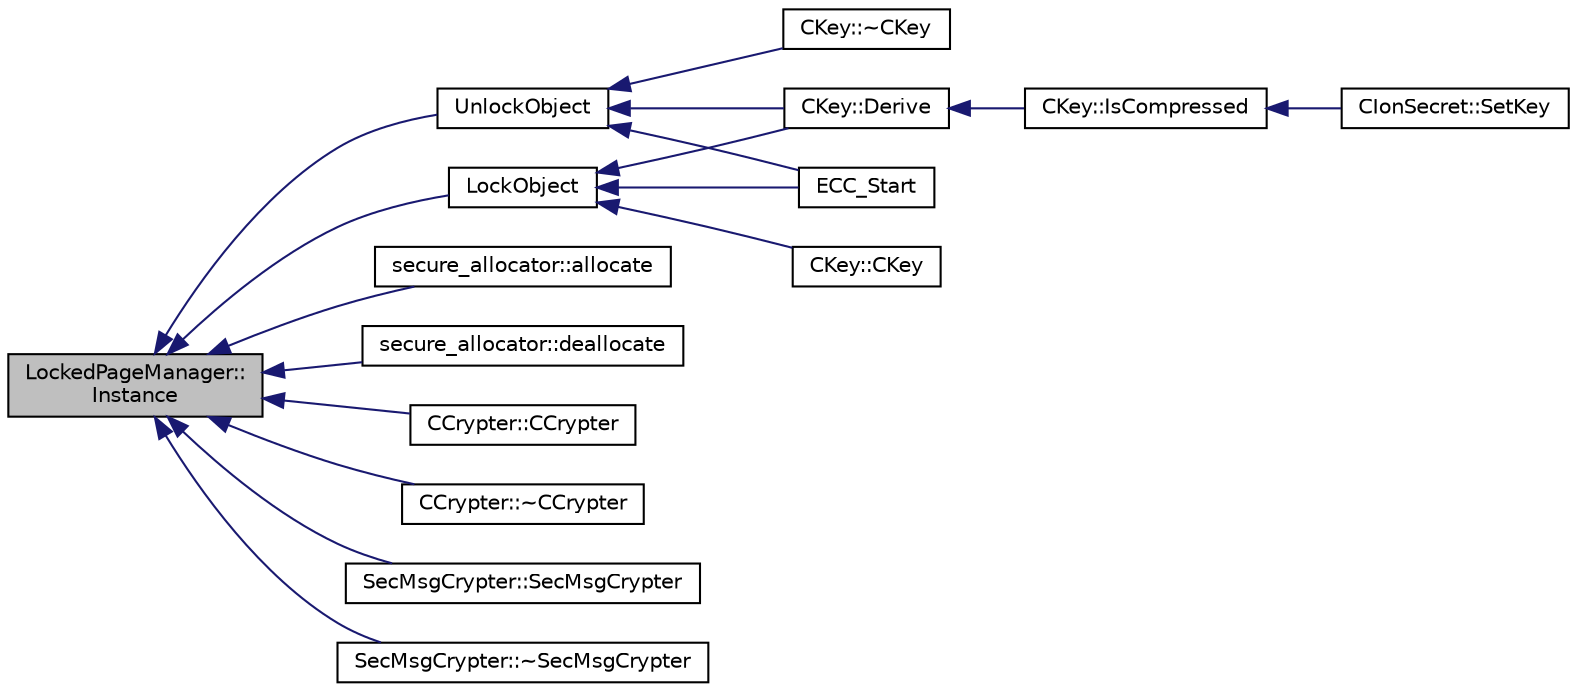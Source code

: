 digraph "LockedPageManager::Instance"
{
  edge [fontname="Helvetica",fontsize="10",labelfontname="Helvetica",labelfontsize="10"];
  node [fontname="Helvetica",fontsize="10",shape=record];
  rankdir="LR";
  Node21 [label="LockedPageManager::\lInstance",height=0.2,width=0.4,color="black", fillcolor="grey75", style="filled", fontcolor="black"];
  Node21 -> Node22 [dir="back",color="midnightblue",fontsize="10",style="solid",fontname="Helvetica"];
  Node22 [label="LockObject",height=0.2,width=0.4,color="black", fillcolor="white", style="filled",URL="$da/dfb/allocators_8h.html#ab73cc3988a03bed966c0c2bb191a8d2a"];
  Node22 -> Node23 [dir="back",color="midnightblue",fontsize="10",style="solid",fontname="Helvetica"];
  Node23 [label="CKey::Derive",height=0.2,width=0.4,color="black", fillcolor="white", style="filled",URL="$d2/d63/class_c_key.html#a5166e6f49c17c3ad47ac0fa89305307b"];
  Node23 -> Node24 [dir="back",color="midnightblue",fontsize="10",style="solid",fontname="Helvetica"];
  Node24 [label="CKey::IsCompressed",height=0.2,width=0.4,color="black", fillcolor="white", style="filled",URL="$d2/d63/class_c_key.html#a96b017433a65335775cf3807d73f85ce"];
  Node24 -> Node25 [dir="back",color="midnightblue",fontsize="10",style="solid",fontname="Helvetica"];
  Node25 [label="CIonSecret::SetKey",height=0.2,width=0.4,color="black", fillcolor="white", style="filled",URL="$d3/d88/class_c_ion_secret.html#af28cc32f79cc793418e810e8ae12e25e"];
  Node22 -> Node26 [dir="back",color="midnightblue",fontsize="10",style="solid",fontname="Helvetica"];
  Node26 [label="ECC_Start",height=0.2,width=0.4,color="black", fillcolor="white", style="filled",URL="$de/de5/key_8h.html#a5ee69136607b1012d64a045ee44ccae2",tooltip="Initialize the elliptic curve support. "];
  Node22 -> Node27 [dir="back",color="midnightblue",fontsize="10",style="solid",fontname="Helvetica"];
  Node27 [label="CKey::CKey",height=0.2,width=0.4,color="black", fillcolor="white", style="filled",URL="$d2/d63/class_c_key.html#a8f4ca910c7b7e729a3f2a5c59d060d3d"];
  Node21 -> Node28 [dir="back",color="midnightblue",fontsize="10",style="solid",fontname="Helvetica"];
  Node28 [label="UnlockObject",height=0.2,width=0.4,color="black", fillcolor="white", style="filled",URL="$da/dfb/allocators_8h.html#a49577b8da0ecffd2fbc222896283004c"];
  Node28 -> Node23 [dir="back",color="midnightblue",fontsize="10",style="solid",fontname="Helvetica"];
  Node28 -> Node26 [dir="back",color="midnightblue",fontsize="10",style="solid",fontname="Helvetica"];
  Node28 -> Node29 [dir="back",color="midnightblue",fontsize="10",style="solid",fontname="Helvetica"];
  Node29 [label="CKey::~CKey",height=0.2,width=0.4,color="black", fillcolor="white", style="filled",URL="$d2/d63/class_c_key.html#a57d5b254748cef054c40f99c1c339147"];
  Node21 -> Node30 [dir="back",color="midnightblue",fontsize="10",style="solid",fontname="Helvetica"];
  Node30 [label="secure_allocator::allocate",height=0.2,width=0.4,color="black", fillcolor="white", style="filled",URL="$d0/dce/structsecure__allocator.html#aee6c375ead3ab5b477898787308bd2d9"];
  Node21 -> Node31 [dir="back",color="midnightblue",fontsize="10",style="solid",fontname="Helvetica"];
  Node31 [label="secure_allocator::deallocate",height=0.2,width=0.4,color="black", fillcolor="white", style="filled",URL="$d0/dce/structsecure__allocator.html#af86cc49185bd507b8b479e070d744eb0"];
  Node21 -> Node32 [dir="back",color="midnightblue",fontsize="10",style="solid",fontname="Helvetica"];
  Node32 [label="CCrypter::CCrypter",height=0.2,width=0.4,color="black", fillcolor="white", style="filled",URL="$d7/d89/class_c_crypter.html#a4bbf5c23b0350f04e0c8e3b4ef28615e"];
  Node21 -> Node33 [dir="back",color="midnightblue",fontsize="10",style="solid",fontname="Helvetica"];
  Node33 [label="CCrypter::~CCrypter",height=0.2,width=0.4,color="black", fillcolor="white", style="filled",URL="$d7/d89/class_c_crypter.html#ac0dccc762fb60fe9605409232ebfaa0f"];
  Node21 -> Node34 [dir="back",color="midnightblue",fontsize="10",style="solid",fontname="Helvetica"];
  Node34 [label="SecMsgCrypter::SecMsgCrypter",height=0.2,width=0.4,color="black", fillcolor="white", style="filled",URL="$dc/dd6/class_sec_msg_crypter.html#a9ad7ff90747e0ed5e3670206aabcbaf6"];
  Node21 -> Node35 [dir="back",color="midnightblue",fontsize="10",style="solid",fontname="Helvetica"];
  Node35 [label="SecMsgCrypter::~SecMsgCrypter",height=0.2,width=0.4,color="black", fillcolor="white", style="filled",URL="$dc/dd6/class_sec_msg_crypter.html#a366a49eed14dce915015fd467e3f4169"];
}
